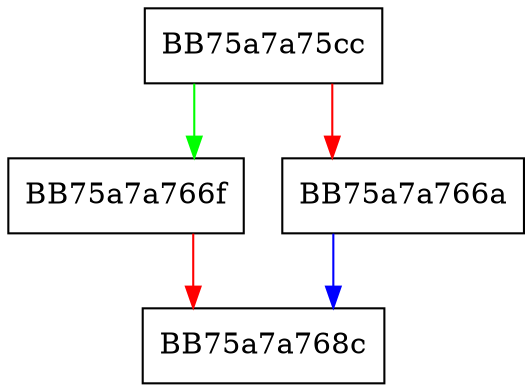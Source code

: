 digraph fp_format_f {
  node [shape="box"];
  graph [splines=ortho];
  BB75a7a75cc -> BB75a7a766f [color="green"];
  BB75a7a75cc -> BB75a7a766a [color="red"];
  BB75a7a766a -> BB75a7a768c [color="blue"];
  BB75a7a766f -> BB75a7a768c [color="red"];
}